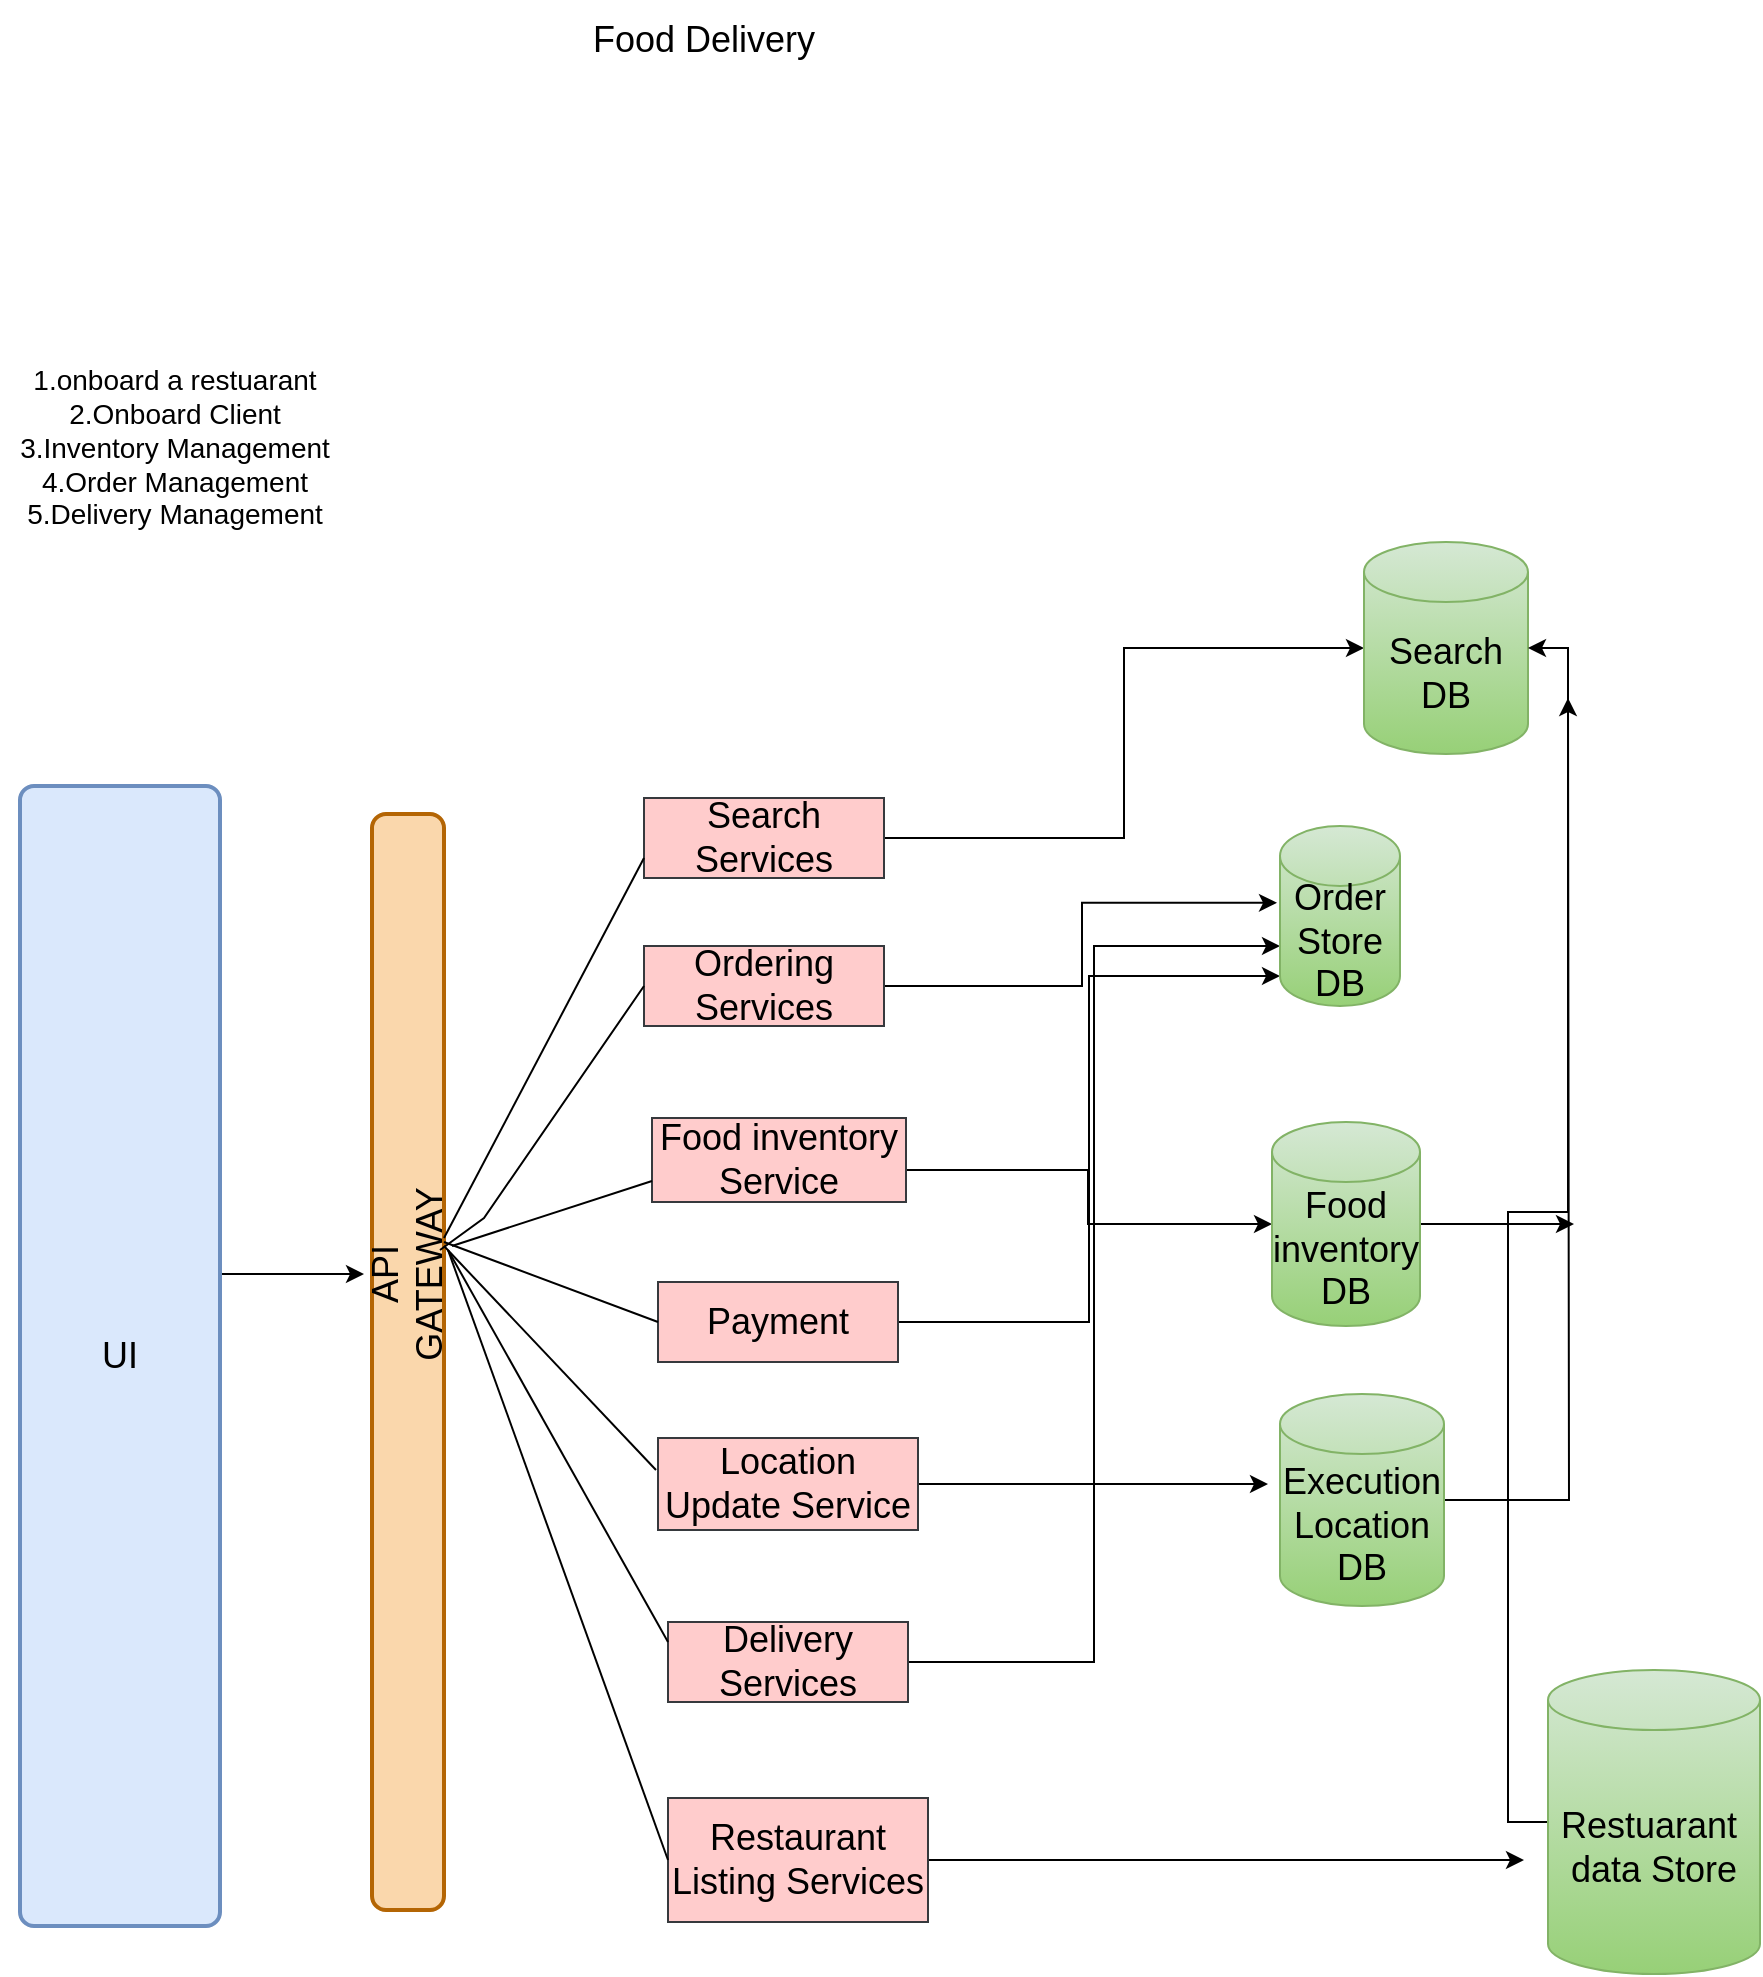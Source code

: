 <mxfile version="20.0.4" type="github">
  <diagram id="XLB-jRiPmiTwUFUbTSsr" name="Page-1">
    <mxGraphModel dx="920" dy="513" grid="1" gridSize="2" guides="1" tooltips="1" connect="1" arrows="1" fold="1" page="1" pageScale="1" pageWidth="850" pageHeight="1100" math="0" shadow="0">
      <root>
        <mxCell id="0" />
        <mxCell id="1" parent="0" />
        <mxCell id="4fw-LhBn7zjFRvc7JVvb-1" value="&lt;font style=&quot;font-size: 18px;&quot;&gt;Food Delivery&amp;nbsp;&lt;/font&gt;" style="text;html=1;align=center;verticalAlign=middle;resizable=0;points=[];autosize=1;strokeColor=none;fillColor=none;" vertex="1" parent="1">
          <mxGeometry x="320" y="5" width="140" height="40" as="geometry" />
        </mxCell>
        <mxCell id="4fw-LhBn7zjFRvc7JVvb-2" value="&lt;font style=&quot;&quot;&gt;&lt;font style=&quot;font-size: 14px;&quot;&gt;1.onboard a restuarant&lt;br&gt;2.Onboard Client&lt;br&gt;3.Inventory Management&lt;br&gt;4.Order Management&lt;br&gt;5.Delivery Management&lt;br&gt;&lt;/font&gt;&lt;br&gt;&lt;/font&gt;" style="text;html=1;align=center;verticalAlign=middle;resizable=0;points=[];autosize=1;strokeColor=none;fillColor=none;fontSize=14;" vertex="1" parent="1">
          <mxGeometry x="36" y="180" width="174" height="114" as="geometry" />
        </mxCell>
        <mxCell id="4fw-LhBn7zjFRvc7JVvb-11" style="edgeStyle=orthogonalEdgeStyle;rounded=0;orthogonalLoop=1;jettySize=auto;html=1;exitX=0.5;exitY=1;exitDx=0;exitDy=0;fontSize=18;" edge="1" parent="1">
          <mxGeometry relative="1" as="geometry">
            <mxPoint x="542" y="264.0" as="sourcePoint" />
            <mxPoint x="542" y="264.0" as="targetPoint" />
          </mxGeometry>
        </mxCell>
        <mxCell id="4fw-LhBn7zjFRvc7JVvb-21" value="" style="edgeStyle=orthogonalEdgeStyle;rounded=0;orthogonalLoop=1;jettySize=auto;html=1;fontSize=18;" edge="1" parent="1" source="4fw-LhBn7zjFRvc7JVvb-19">
          <mxGeometry relative="1" as="geometry">
            <mxPoint x="218" y="642" as="targetPoint" />
            <Array as="points">
              <mxPoint x="166" y="642" />
              <mxPoint x="166" y="642" />
            </Array>
          </mxGeometry>
        </mxCell>
        <mxCell id="4fw-LhBn7zjFRvc7JVvb-19" value="UI" style="rounded=1;whiteSpace=wrap;html=1;absoluteArcSize=1;arcSize=14;strokeWidth=2;fontSize=18;fillColor=#dae8fc;strokeColor=#6c8ebf;" vertex="1" parent="1">
          <mxGeometry x="46" y="470" width="100" height="344" as="geometry" />
        </mxCell>
        <mxCell id="4fw-LhBn7zjFRvc7JVvb-22" value="UI" style="rounded=1;whiteSpace=wrap;html=1;absoluteArcSize=1;arcSize=14;strokeWidth=2;fontSize=18;fillColor=#dae8fc;strokeColor=#6c8ebf;" vertex="1" parent="1">
          <mxGeometry x="46" y="398" width="100" height="570" as="geometry" />
        </mxCell>
        <mxCell id="4fw-LhBn7zjFRvc7JVvb-23" value="" style="rounded=1;whiteSpace=wrap;html=1;absoluteArcSize=1;arcSize=14;strokeWidth=2;fontSize=18;fillColor=#fad7ac;strokeColor=#b46504;" vertex="1" parent="1">
          <mxGeometry x="222" y="412" width="36" height="548" as="geometry" />
        </mxCell>
        <mxCell id="4fw-LhBn7zjFRvc7JVvb-26" value="API GATEWAY" style="text;html=1;strokeColor=none;fillColor=none;align=center;verticalAlign=middle;whiteSpace=wrap;rounded=0;fontSize=18;rotation=270;" vertex="1" parent="1">
          <mxGeometry x="210" y="627" width="60" height="30" as="geometry" />
        </mxCell>
        <mxCell id="4fw-LhBn7zjFRvc7JVvb-73" value="" style="edgeStyle=orthogonalEdgeStyle;rounded=0;orthogonalLoop=1;jettySize=auto;html=1;fontSize=18;entryX=-0.025;entryY=0.427;entryDx=0;entryDy=0;entryPerimeter=0;" edge="1" parent="1" source="4fw-LhBn7zjFRvc7JVvb-33" target="4fw-LhBn7zjFRvc7JVvb-61">
          <mxGeometry relative="1" as="geometry">
            <mxPoint x="578" y="498" as="targetPoint" />
          </mxGeometry>
        </mxCell>
        <mxCell id="4fw-LhBn7zjFRvc7JVvb-33" value="Ordering Services" style="rounded=0;whiteSpace=wrap;html=1;fontSize=18;fillColor=#ffcccc;strokeColor=#36393d;" vertex="1" parent="1">
          <mxGeometry x="358" y="478" width="120" height="40" as="geometry" />
        </mxCell>
        <mxCell id="4fw-LhBn7zjFRvc7JVvb-71" value="" style="edgeStyle=orthogonalEdgeStyle;rounded=0;orthogonalLoop=1;jettySize=auto;html=1;fontSize=18;entryX=0;entryY=0.5;entryDx=0;entryDy=0;entryPerimeter=0;" edge="1" parent="1" source="4fw-LhBn7zjFRvc7JVvb-34" target="4fw-LhBn7zjFRvc7JVvb-60">
          <mxGeometry relative="1" as="geometry">
            <mxPoint x="578" y="424" as="targetPoint" />
          </mxGeometry>
        </mxCell>
        <mxCell id="4fw-LhBn7zjFRvc7JVvb-34" value="Search Services" style="rounded=0;whiteSpace=wrap;html=1;fontSize=18;fillColor=#ffcccc;strokeColor=#36393d;" vertex="1" parent="1">
          <mxGeometry x="358" y="404" width="120" height="40" as="geometry" />
        </mxCell>
        <mxCell id="4fw-LhBn7zjFRvc7JVvb-81" value="" style="edgeStyle=orthogonalEdgeStyle;rounded=0;orthogonalLoop=1;jettySize=auto;html=1;fontSize=18;" edge="1" parent="1" source="4fw-LhBn7zjFRvc7JVvb-35" target="4fw-LhBn7zjFRvc7JVvb-62">
          <mxGeometry relative="1" as="geometry">
            <mxPoint x="592.5" y="585" as="targetPoint" />
            <Array as="points">
              <mxPoint x="580" y="590" />
              <mxPoint x="580" y="617" />
            </Array>
          </mxGeometry>
        </mxCell>
        <mxCell id="4fw-LhBn7zjFRvc7JVvb-35" value="Food inventory Service&lt;br&gt;" style="rounded=0;whiteSpace=wrap;html=1;fontSize=18;fillColor=#ffcccc;strokeColor=#36393d;" vertex="1" parent="1">
          <mxGeometry x="362" y="564" width="127" height="42" as="geometry" />
        </mxCell>
        <mxCell id="4fw-LhBn7zjFRvc7JVvb-75" value="" style="edgeStyle=orthogonalEdgeStyle;rounded=0;orthogonalLoop=1;jettySize=auto;html=1;fontSize=18;entryX=0;entryY=1;entryDx=0;entryDy=-15;entryPerimeter=0;" edge="1" parent="1" source="4fw-LhBn7zjFRvc7JVvb-37" target="4fw-LhBn7zjFRvc7JVvb-61">
          <mxGeometry relative="1" as="geometry">
            <mxPoint x="585" y="666" as="targetPoint" />
          </mxGeometry>
        </mxCell>
        <mxCell id="4fw-LhBn7zjFRvc7JVvb-37" value="Payment" style="rounded=0;whiteSpace=wrap;html=1;fontSize=18;fillColor=#ffcccc;strokeColor=#36393d;" vertex="1" parent="1">
          <mxGeometry x="365" y="646" width="120" height="40" as="geometry" />
        </mxCell>
        <mxCell id="4fw-LhBn7zjFRvc7JVvb-83" value="" style="edgeStyle=orthogonalEdgeStyle;rounded=0;orthogonalLoop=1;jettySize=auto;html=1;fontSize=18;" edge="1" parent="1" source="4fw-LhBn7zjFRvc7JVvb-38">
          <mxGeometry relative="1" as="geometry">
            <mxPoint x="670" y="747" as="targetPoint" />
          </mxGeometry>
        </mxCell>
        <mxCell id="4fw-LhBn7zjFRvc7JVvb-38" value="Location Update Service" style="rounded=0;whiteSpace=wrap;html=1;fontSize=18;fillColor=#ffcccc;strokeColor=#36393d;" vertex="1" parent="1">
          <mxGeometry x="365" y="724" width="130" height="46" as="geometry" />
        </mxCell>
        <mxCell id="4fw-LhBn7zjFRvc7JVvb-85" value="" style="edgeStyle=orthogonalEdgeStyle;rounded=0;orthogonalLoop=1;jettySize=auto;html=1;fontSize=18;entryX=0;entryY=0;entryDx=0;entryDy=60;entryPerimeter=0;" edge="1" parent="1" source="4fw-LhBn7zjFRvc7JVvb-43" target="4fw-LhBn7zjFRvc7JVvb-61">
          <mxGeometry relative="1" as="geometry">
            <mxPoint x="590" y="836.0" as="targetPoint" />
          </mxGeometry>
        </mxCell>
        <mxCell id="4fw-LhBn7zjFRvc7JVvb-43" value="Delivery Services" style="rounded=0;whiteSpace=wrap;html=1;fontSize=18;fillColor=#ffcccc;strokeColor=#36393d;" vertex="1" parent="1">
          <mxGeometry x="370" y="816" width="120" height="40" as="geometry" />
        </mxCell>
        <mxCell id="4fw-LhBn7zjFRvc7JVvb-53" value="" style="endArrow=none;html=1;rounded=0;fontSize=18;entryX=0;entryY=0.75;entryDx=0;entryDy=0;" edge="1" parent="1" target="4fw-LhBn7zjFRvc7JVvb-34">
          <mxGeometry relative="1" as="geometry">
            <mxPoint x="258" y="624" as="sourcePoint" />
            <mxPoint x="418" y="624" as="targetPoint" />
          </mxGeometry>
        </mxCell>
        <mxCell id="4fw-LhBn7zjFRvc7JVvb-55" value="" style="endArrow=none;html=1;rounded=0;fontSize=18;entryX=0;entryY=0.5;entryDx=0;entryDy=0;" edge="1" parent="1" target="4fw-LhBn7zjFRvc7JVvb-33">
          <mxGeometry relative="1" as="geometry">
            <mxPoint x="256" y="630" as="sourcePoint" />
            <mxPoint x="414" y="636" as="targetPoint" />
            <Array as="points">
              <mxPoint x="278" y="614" />
            </Array>
          </mxGeometry>
        </mxCell>
        <mxCell id="4fw-LhBn7zjFRvc7JVvb-56" value="" style="endArrow=none;html=1;rounded=0;fontSize=18;entryX=0;entryY=0.75;entryDx=0;entryDy=0;" edge="1" parent="1" target="4fw-LhBn7zjFRvc7JVvb-35">
          <mxGeometry relative="1" as="geometry">
            <mxPoint x="262" y="628" as="sourcePoint" />
            <mxPoint x="418" y="628" as="targetPoint" />
          </mxGeometry>
        </mxCell>
        <mxCell id="4fw-LhBn7zjFRvc7JVvb-57" value="" style="endArrow=none;html=1;rounded=0;fontSize=18;entryX=0;entryY=0.5;entryDx=0;entryDy=0;" edge="1" parent="1" target="4fw-LhBn7zjFRvc7JVvb-37">
          <mxGeometry relative="1" as="geometry">
            <mxPoint x="258" y="626" as="sourcePoint" />
            <mxPoint x="418" y="626" as="targetPoint" />
          </mxGeometry>
        </mxCell>
        <mxCell id="4fw-LhBn7zjFRvc7JVvb-58" value="" style="endArrow=none;html=1;rounded=0;fontSize=18;" edge="1" parent="1">
          <mxGeometry relative="1" as="geometry">
            <mxPoint x="258" y="628" as="sourcePoint" />
            <mxPoint x="364" y="740" as="targetPoint" />
          </mxGeometry>
        </mxCell>
        <mxCell id="4fw-LhBn7zjFRvc7JVvb-59" value="" style="endArrow=none;html=1;rounded=0;fontSize=18;entryX=0;entryY=0.25;entryDx=0;entryDy=0;" edge="1" parent="1" target="4fw-LhBn7zjFRvc7JVvb-43">
          <mxGeometry relative="1" as="geometry">
            <mxPoint x="260" y="630" as="sourcePoint" />
            <mxPoint x="442" y="654" as="targetPoint" />
          </mxGeometry>
        </mxCell>
        <mxCell id="4fw-LhBn7zjFRvc7JVvb-60" value="Search DB" style="shape=cylinder3;whiteSpace=wrap;html=1;boundedLbl=1;backgroundOutline=1;size=15;fontSize=18;fillColor=#d5e8d4;gradientColor=#97d077;strokeColor=#82b366;" vertex="1" parent="1">
          <mxGeometry x="718" y="276" width="82" height="106" as="geometry" />
        </mxCell>
        <mxCell id="4fw-LhBn7zjFRvc7JVvb-61" value="Order&lt;br&gt;Store DB" style="shape=cylinder3;whiteSpace=wrap;html=1;boundedLbl=1;backgroundOutline=1;size=15;fontSize=18;fillColor=#d5e8d4;gradientColor=#97d077;strokeColor=#82b366;" vertex="1" parent="1">
          <mxGeometry x="676" y="418" width="60" height="90" as="geometry" />
        </mxCell>
        <mxCell id="4fw-LhBn7zjFRvc7JVvb-95" value="" style="edgeStyle=orthogonalEdgeStyle;rounded=0;orthogonalLoop=1;jettySize=auto;html=1;fontSize=18;" edge="1" parent="1" source="4fw-LhBn7zjFRvc7JVvb-62">
          <mxGeometry relative="1" as="geometry">
            <mxPoint x="823" y="617" as="targetPoint" />
          </mxGeometry>
        </mxCell>
        <mxCell id="4fw-LhBn7zjFRvc7JVvb-62" value="Food inventory DB" style="shape=cylinder3;whiteSpace=wrap;html=1;boundedLbl=1;backgroundOutline=1;size=15;fontSize=18;fillColor=#d5e8d4;gradientColor=#97d077;strokeColor=#82b366;" vertex="1" parent="1">
          <mxGeometry x="672" y="566" width="74" height="102" as="geometry" />
        </mxCell>
        <mxCell id="4fw-LhBn7zjFRvc7JVvb-93" value="" style="edgeStyle=orthogonalEdgeStyle;rounded=0;orthogonalLoop=1;jettySize=auto;html=1;fontSize=18;" edge="1" parent="1" source="4fw-LhBn7zjFRvc7JVvb-63">
          <mxGeometry relative="1" as="geometry">
            <mxPoint x="820" y="354" as="targetPoint" />
          </mxGeometry>
        </mxCell>
        <mxCell id="4fw-LhBn7zjFRvc7JVvb-63" value="Execution Location DB" style="shape=cylinder3;whiteSpace=wrap;html=1;boundedLbl=1;backgroundOutline=1;size=15;fontSize=18;fillColor=#d5e8d4;gradientColor=#97d077;strokeColor=#82b366;" vertex="1" parent="1">
          <mxGeometry x="676" y="702" width="82" height="106" as="geometry" />
        </mxCell>
        <mxCell id="4fw-LhBn7zjFRvc7JVvb-91" value="" style="edgeStyle=orthogonalEdgeStyle;rounded=0;orthogonalLoop=1;jettySize=auto;html=1;fontSize=18;entryX=1;entryY=0.5;entryDx=0;entryDy=0;entryPerimeter=0;" edge="1" parent="1" source="4fw-LhBn7zjFRvc7JVvb-64" target="4fw-LhBn7zjFRvc7JVvb-60">
          <mxGeometry relative="1" as="geometry">
            <mxPoint x="863" y="714.0" as="targetPoint" />
          </mxGeometry>
        </mxCell>
        <mxCell id="4fw-LhBn7zjFRvc7JVvb-64" value="Restuarant&amp;nbsp;&lt;br&gt;data Store" style="shape=cylinder3;whiteSpace=wrap;html=1;boundedLbl=1;backgroundOutline=1;size=15;fontSize=18;fillColor=#d5e8d4;gradientColor=#97d077;strokeColor=#82b366;" vertex="1" parent="1">
          <mxGeometry x="810" y="840" width="106" height="152" as="geometry" />
        </mxCell>
        <mxCell id="4fw-LhBn7zjFRvc7JVvb-69" value="" style="edgeStyle=orthogonalEdgeStyle;rounded=0;orthogonalLoop=1;jettySize=auto;html=1;fontSize=18;" edge="1" parent="1" source="4fw-LhBn7zjFRvc7JVvb-65">
          <mxGeometry relative="1" as="geometry">
            <mxPoint x="798" y="935" as="targetPoint" />
          </mxGeometry>
        </mxCell>
        <mxCell id="4fw-LhBn7zjFRvc7JVvb-65" value="Restaurant Listing Services" style="rounded=0;whiteSpace=wrap;html=1;fontSize=18;fillColor=#ffcccc;strokeColor=#36393d;" vertex="1" parent="1">
          <mxGeometry x="370" y="904" width="130" height="62" as="geometry" />
        </mxCell>
        <mxCell id="4fw-LhBn7zjFRvc7JVvb-67" value="" style="endArrow=none;html=1;rounded=0;fontSize=18;entryX=0;entryY=0.5;entryDx=0;entryDy=0;" edge="1" parent="1" target="4fw-LhBn7zjFRvc7JVvb-65">
          <mxGeometry relative="1" as="geometry">
            <mxPoint x="260" y="630" as="sourcePoint" />
            <mxPoint x="420" y="630" as="targetPoint" />
          </mxGeometry>
        </mxCell>
      </root>
    </mxGraphModel>
  </diagram>
</mxfile>
